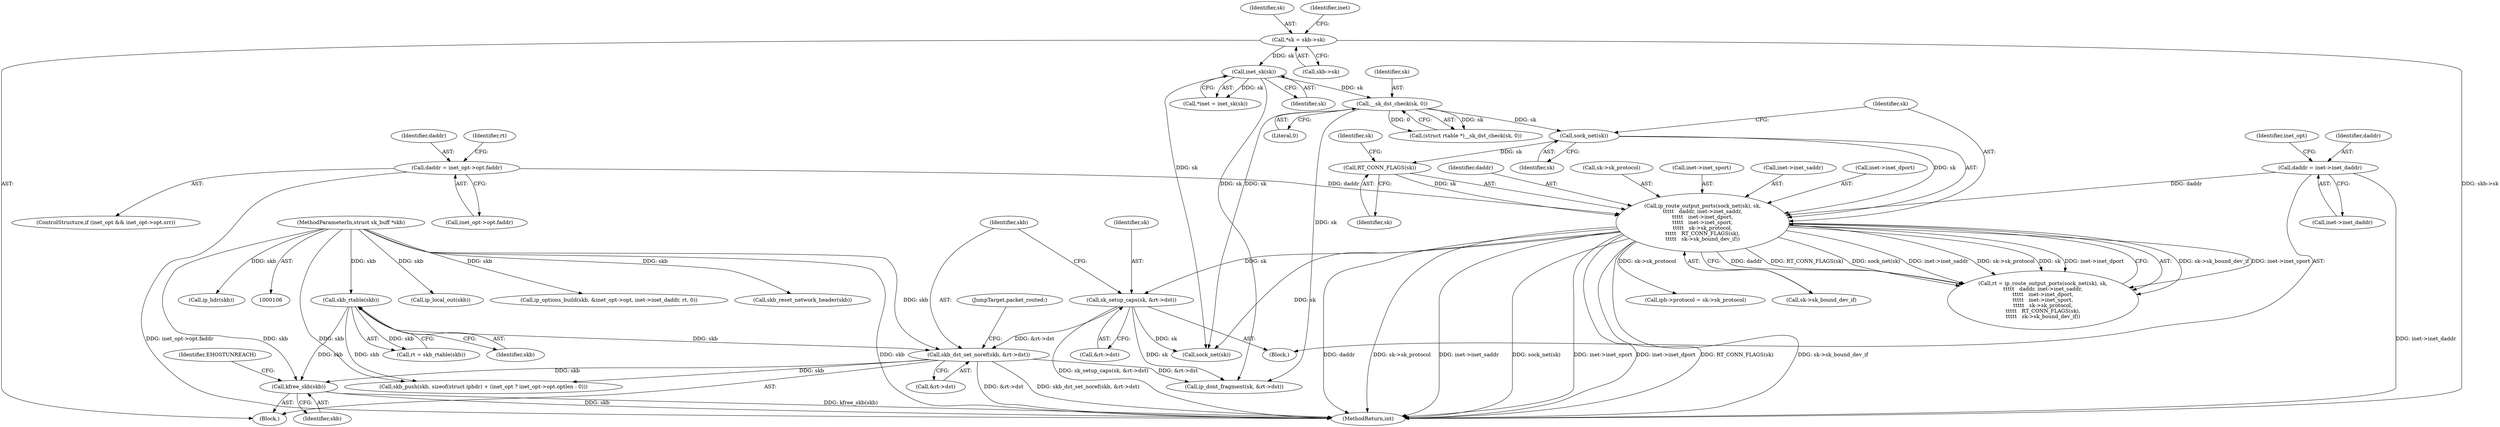digraph "0_linux_f6d8bd051c391c1c0458a30b2a7abcd939329259_22@API" {
"1000382" [label="(Call,kfree_skb(skb))"];
"1000133" [label="(Call,skb_rtable(skb))"];
"1000107" [label="(MethodParameterIn,struct sk_buff *skb)"];
"1000207" [label="(Call,skb_dst_set_noref(skb, &rt->dst))"];
"1000201" [label="(Call,sk_setup_caps(sk, &rt->dst))"];
"1000175" [label="(Call,ip_route_output_ports(sock_net(sk), sk,\n\t\t\t\t\t   daddr, inet->inet_saddr,\n\t\t\t\t\t   inet->inet_dport,\n\t\t\t\t\t   inet->inet_sport,\n\t\t\t\t\t   sk->sk_protocol,\n\t\t\t\t\t   RT_CONN_FLAGS(sk),\n\t\t\t\t\t   sk->sk_bound_dev_if))"];
"1000176" [label="(Call,sock_net(sk))"];
"1000144" [label="(Call,__sk_dst_check(sk, 0))"];
"1000118" [label="(Call,inet_sk(sk))"];
"1000110" [label="(Call,*sk = skb->sk)"];
"1000192" [label="(Call,RT_CONN_FLAGS(sk))"];
"1000166" [label="(Call,daddr = inet_opt->opt.faddr)"];
"1000153" [label="(Call,daddr = inet->inet_daddr)"];
"1000166" [label="(Call,daddr = inet_opt->opt.faddr)"];
"1000160" [label="(Identifier,inet_opt)"];
"1000119" [label="(Identifier,sk)"];
"1000382" [label="(Call,kfree_skb(skb))"];
"1000116" [label="(Call,*inet = inet_sk(sk))"];
"1000146" [label="(Literal,0)"];
"1000111" [label="(Identifier,sk)"];
"1000158" [label="(ControlStructure,if (inet_opt && inet_opt->opt.srr))"];
"1000371" [label="(Call,ip_local_out(skb))"];
"1000386" [label="(Identifier,EHOSTUNREACH)"];
"1000175" [label="(Call,ip_route_output_ports(sock_net(sk), sk,\n\t\t\t\t\t   daddr, inet->inet_saddr,\n\t\t\t\t\t   inet->inet_dport,\n\t\t\t\t\t   inet->inet_sport,\n\t\t\t\t\t   sk->sk_protocol,\n\t\t\t\t\t   RT_CONN_FLAGS(sk),\n\t\t\t\t\t   sk->sk_bound_dev_if))"];
"1000201" [label="(Call,sk_setup_caps(sk, &rt->dst))"];
"1000142" [label="(Call,(struct rtable *)__sk_dst_check(sk, 0))"];
"1000155" [label="(Call,inet->inet_daddr)"];
"1000303" [label="(Call,iph->protocol = sk->sk_protocol)"];
"1000213" [label="(JumpTarget,packet_routed:)"];
"1000194" [label="(Call,sk->sk_bound_dev_if)"];
"1000108" [label="(Block,)"];
"1000271" [label="(Call,ip_dont_fragment(sk, &rt->dst))"];
"1000176" [label="(Call,sock_net(sk))"];
"1000177" [label="(Identifier,sk)"];
"1000179" [label="(Identifier,daddr)"];
"1000189" [label="(Call,sk->sk_protocol)"];
"1000203" [label="(Call,&rt->dst)"];
"1000209" [label="(Call,&rt->dst)"];
"1000107" [label="(MethodParameterIn,struct sk_buff *skb)"];
"1000192" [label="(Call,RT_CONN_FLAGS(sk))"];
"1000168" [label="(Call,inet_opt->opt.faddr)"];
"1000383" [label="(Identifier,skb)"];
"1000154" [label="(Identifier,daddr)"];
"1000167" [label="(Identifier,daddr)"];
"1000134" [label="(Identifier,skb)"];
"1000131" [label="(Call,rt = skb_rtable(skb))"];
"1000174" [label="(Identifier,rt)"];
"1000133" [label="(Call,skb_rtable(skb))"];
"1000110" [label="(Call,*sk = skb->sk)"];
"1000117" [label="(Identifier,inet)"];
"1000178" [label="(Identifier,sk)"];
"1000195" [label="(Identifier,sk)"];
"1000344" [label="(Call,ip_options_build(skb, &inet_opt->opt, inet->inet_daddr, rt, 0))"];
"1000173" [label="(Call,rt = ip_route_output_ports(sock_net(sk), sk,\n\t\t\t\t\t   daddr, inet->inet_saddr,\n\t\t\t\t\t   inet->inet_dport,\n\t\t\t\t\t   inet->inet_sport,\n\t\t\t\t\t   sk->sk_protocol,\n\t\t\t\t\t   RT_CONN_FLAGS(sk),\n\t\t\t\t\t   sk->sk_bound_dev_if))"];
"1000186" [label="(Call,inet->inet_sport)"];
"1000208" [label="(Identifier,skb)"];
"1000112" [label="(Call,skb->sk)"];
"1000153" [label="(Call,daddr = inet->inet_daddr)"];
"1000151" [label="(Block,)"];
"1000145" [label="(Identifier,sk)"];
"1000180" [label="(Call,inet->inet_saddr)"];
"1000379" [label="(Call,sock_net(sk))"];
"1000183" [label="(Call,inet->inet_dport)"];
"1000193" [label="(Identifier,sk)"];
"1000207" [label="(Call,skb_dst_set_noref(skb, &rt->dst))"];
"1000244" [label="(Call,skb_reset_network_header(skb))"];
"1000118" [label="(Call,inet_sk(sk))"];
"1000144" [label="(Call,__sk_dst_check(sk, 0))"];
"1000231" [label="(Call,skb_push(skb, sizeof(struct iphdr) + (inet_opt ? inet_opt->opt.optlen : 0)))"];
"1000387" [label="(MethodReturn,int)"];
"1000202" [label="(Identifier,sk)"];
"1000248" [label="(Call,ip_hdr(skb))"];
"1000382" -> "1000108"  [label="AST: "];
"1000382" -> "1000383"  [label="CFG: "];
"1000383" -> "1000382"  [label="AST: "];
"1000386" -> "1000382"  [label="CFG: "];
"1000382" -> "1000387"  [label="DDG: skb"];
"1000382" -> "1000387"  [label="DDG: kfree_skb(skb)"];
"1000133" -> "1000382"  [label="DDG: skb"];
"1000207" -> "1000382"  [label="DDG: skb"];
"1000107" -> "1000382"  [label="DDG: skb"];
"1000133" -> "1000131"  [label="AST: "];
"1000133" -> "1000134"  [label="CFG: "];
"1000134" -> "1000133"  [label="AST: "];
"1000131" -> "1000133"  [label="CFG: "];
"1000133" -> "1000131"  [label="DDG: skb"];
"1000107" -> "1000133"  [label="DDG: skb"];
"1000133" -> "1000207"  [label="DDG: skb"];
"1000133" -> "1000231"  [label="DDG: skb"];
"1000107" -> "1000106"  [label="AST: "];
"1000107" -> "1000387"  [label="DDG: skb"];
"1000107" -> "1000207"  [label="DDG: skb"];
"1000107" -> "1000231"  [label="DDG: skb"];
"1000107" -> "1000244"  [label="DDG: skb"];
"1000107" -> "1000248"  [label="DDG: skb"];
"1000107" -> "1000344"  [label="DDG: skb"];
"1000107" -> "1000371"  [label="DDG: skb"];
"1000207" -> "1000108"  [label="AST: "];
"1000207" -> "1000209"  [label="CFG: "];
"1000208" -> "1000207"  [label="AST: "];
"1000209" -> "1000207"  [label="AST: "];
"1000213" -> "1000207"  [label="CFG: "];
"1000207" -> "1000387"  [label="DDG: &rt->dst"];
"1000207" -> "1000387"  [label="DDG: skb_dst_set_noref(skb, &rt->dst)"];
"1000201" -> "1000207"  [label="DDG: &rt->dst"];
"1000207" -> "1000231"  [label="DDG: skb"];
"1000207" -> "1000271"  [label="DDG: &rt->dst"];
"1000201" -> "1000151"  [label="AST: "];
"1000201" -> "1000203"  [label="CFG: "];
"1000202" -> "1000201"  [label="AST: "];
"1000203" -> "1000201"  [label="AST: "];
"1000208" -> "1000201"  [label="CFG: "];
"1000201" -> "1000387"  [label="DDG: sk_setup_caps(sk, &rt->dst)"];
"1000175" -> "1000201"  [label="DDG: sk"];
"1000201" -> "1000271"  [label="DDG: sk"];
"1000201" -> "1000379"  [label="DDG: sk"];
"1000175" -> "1000173"  [label="AST: "];
"1000175" -> "1000194"  [label="CFG: "];
"1000176" -> "1000175"  [label="AST: "];
"1000178" -> "1000175"  [label="AST: "];
"1000179" -> "1000175"  [label="AST: "];
"1000180" -> "1000175"  [label="AST: "];
"1000183" -> "1000175"  [label="AST: "];
"1000186" -> "1000175"  [label="AST: "];
"1000189" -> "1000175"  [label="AST: "];
"1000192" -> "1000175"  [label="AST: "];
"1000194" -> "1000175"  [label="AST: "];
"1000173" -> "1000175"  [label="CFG: "];
"1000175" -> "1000387"  [label="DDG: inet->inet_sport"];
"1000175" -> "1000387"  [label="DDG: sk->sk_bound_dev_if"];
"1000175" -> "1000387"  [label="DDG: daddr"];
"1000175" -> "1000387"  [label="DDG: sk->sk_protocol"];
"1000175" -> "1000387"  [label="DDG: inet->inet_saddr"];
"1000175" -> "1000387"  [label="DDG: sock_net(sk)"];
"1000175" -> "1000387"  [label="DDG: inet->inet_dport"];
"1000175" -> "1000387"  [label="DDG: RT_CONN_FLAGS(sk)"];
"1000175" -> "1000173"  [label="DDG: sk->sk_bound_dev_if"];
"1000175" -> "1000173"  [label="DDG: inet->inet_sport"];
"1000175" -> "1000173"  [label="DDG: daddr"];
"1000175" -> "1000173"  [label="DDG: RT_CONN_FLAGS(sk)"];
"1000175" -> "1000173"  [label="DDG: sock_net(sk)"];
"1000175" -> "1000173"  [label="DDG: inet->inet_saddr"];
"1000175" -> "1000173"  [label="DDG: sk->sk_protocol"];
"1000175" -> "1000173"  [label="DDG: sk"];
"1000175" -> "1000173"  [label="DDG: inet->inet_dport"];
"1000176" -> "1000175"  [label="DDG: sk"];
"1000192" -> "1000175"  [label="DDG: sk"];
"1000166" -> "1000175"  [label="DDG: daddr"];
"1000153" -> "1000175"  [label="DDG: daddr"];
"1000175" -> "1000303"  [label="DDG: sk->sk_protocol"];
"1000175" -> "1000379"  [label="DDG: sk"];
"1000176" -> "1000177"  [label="CFG: "];
"1000177" -> "1000176"  [label="AST: "];
"1000178" -> "1000176"  [label="CFG: "];
"1000144" -> "1000176"  [label="DDG: sk"];
"1000176" -> "1000192"  [label="DDG: sk"];
"1000144" -> "1000142"  [label="AST: "];
"1000144" -> "1000146"  [label="CFG: "];
"1000145" -> "1000144"  [label="AST: "];
"1000146" -> "1000144"  [label="AST: "];
"1000142" -> "1000144"  [label="CFG: "];
"1000144" -> "1000142"  [label="DDG: sk"];
"1000144" -> "1000142"  [label="DDG: 0"];
"1000118" -> "1000144"  [label="DDG: sk"];
"1000144" -> "1000271"  [label="DDG: sk"];
"1000144" -> "1000379"  [label="DDG: sk"];
"1000118" -> "1000116"  [label="AST: "];
"1000118" -> "1000119"  [label="CFG: "];
"1000119" -> "1000118"  [label="AST: "];
"1000116" -> "1000118"  [label="CFG: "];
"1000118" -> "1000116"  [label="DDG: sk"];
"1000110" -> "1000118"  [label="DDG: sk"];
"1000118" -> "1000271"  [label="DDG: sk"];
"1000118" -> "1000379"  [label="DDG: sk"];
"1000110" -> "1000108"  [label="AST: "];
"1000110" -> "1000112"  [label="CFG: "];
"1000111" -> "1000110"  [label="AST: "];
"1000112" -> "1000110"  [label="AST: "];
"1000117" -> "1000110"  [label="CFG: "];
"1000110" -> "1000387"  [label="DDG: skb->sk"];
"1000192" -> "1000193"  [label="CFG: "];
"1000193" -> "1000192"  [label="AST: "];
"1000195" -> "1000192"  [label="CFG: "];
"1000166" -> "1000158"  [label="AST: "];
"1000166" -> "1000168"  [label="CFG: "];
"1000167" -> "1000166"  [label="AST: "];
"1000168" -> "1000166"  [label="AST: "];
"1000174" -> "1000166"  [label="CFG: "];
"1000166" -> "1000387"  [label="DDG: inet_opt->opt.faddr"];
"1000153" -> "1000151"  [label="AST: "];
"1000153" -> "1000155"  [label="CFG: "];
"1000154" -> "1000153"  [label="AST: "];
"1000155" -> "1000153"  [label="AST: "];
"1000160" -> "1000153"  [label="CFG: "];
"1000153" -> "1000387"  [label="DDG: inet->inet_daddr"];
}
